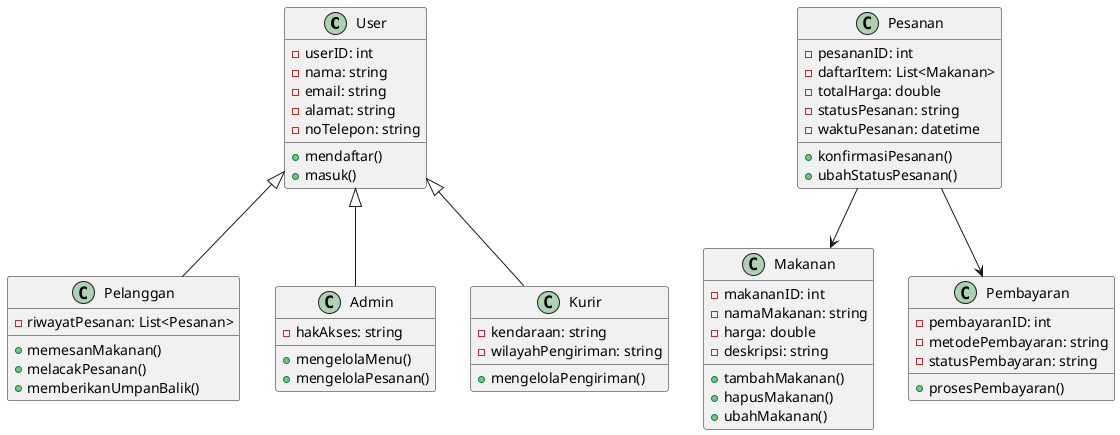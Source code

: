 @startuml
class User {
  - userID: int
  - nama: string
  - email: string
  - alamat: string
  - noTelepon: string
  + mendaftar()
  + masuk()
}

class Pelanggan {
  - riwayatPesanan: List<Pesanan>
  + memesanMakanan()
  + melacakPesanan()
  + memberikanUmpanBalik()
}

class Admin {
  - hakAkses: string
  + mengelolaMenu()
  + mengelolaPesanan()
}

class Kurir {
  - kendaraan: string
  - wilayahPengiriman: string
  + mengelolaPengiriman()
}

class Pesanan {
  - pesananID: int
  - daftarItem: List<Makanan>
  - totalHarga: double
  - statusPesanan: string
  - waktuPesanan: datetime
  + konfirmasiPesanan()
  + ubahStatusPesanan()
}

class Makanan {
  - makananID: int
  - namaMakanan: string
  - harga: double
  - deskripsi: string
  + tambahMakanan()
  + hapusMakanan()
  + ubahMakanan()
}

class Pembayaran {
  - pembayaranID: int
  - metodePembayaran: string
  - statusPembayaran: string
  + prosesPembayaran()
}

User <|-- Pelanggan
User <|-- Admin
User <|-- Kurir
Pesanan --> Pembayaran
Pesanan --> Makanan
@enduml
